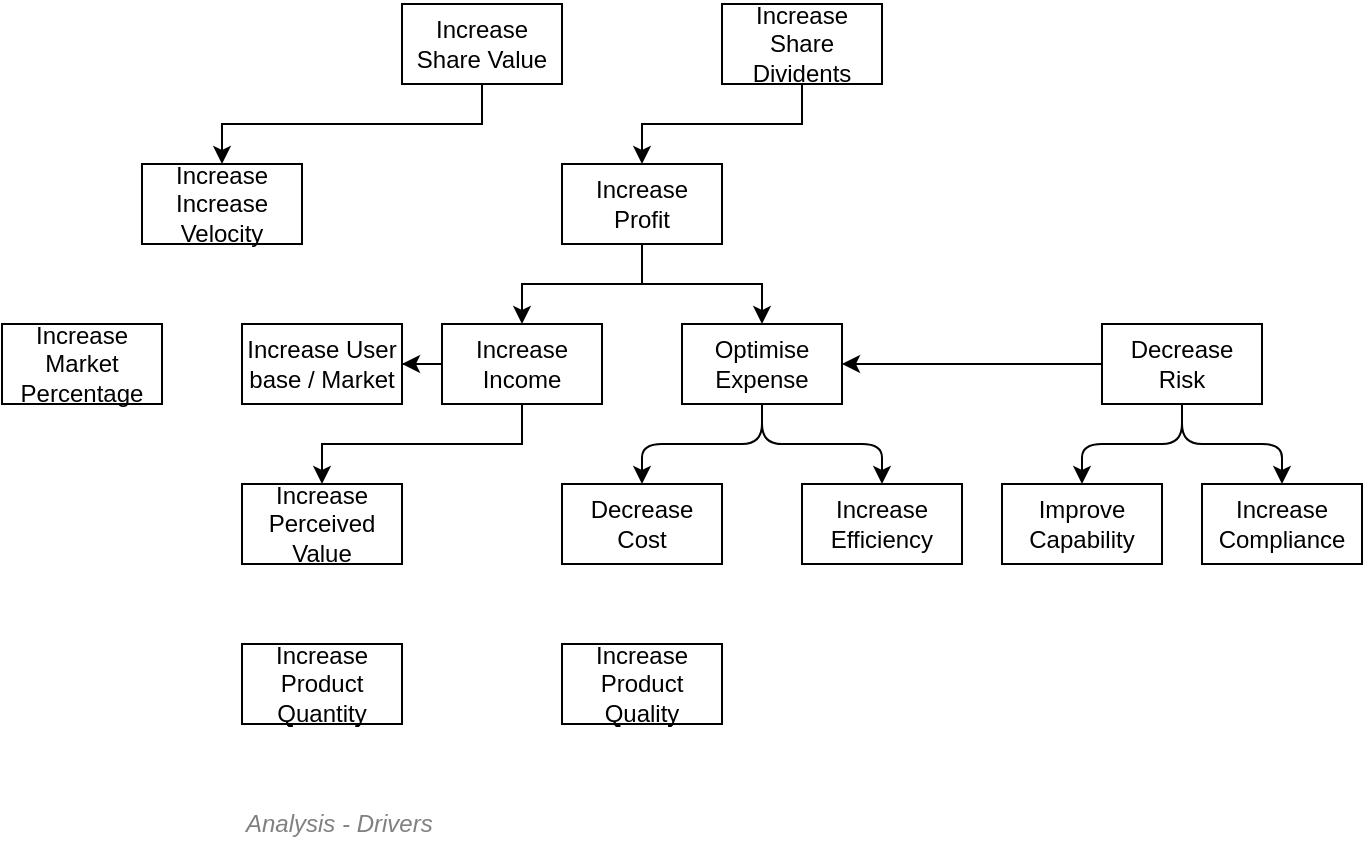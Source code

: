 <mxfile version="20.3.0" type="device"><diagram id="4QclizmJdLICRJyunnyI" name="Drivers"><mxGraphModel dx="782" dy="549" grid="1" gridSize="10" guides="1" tooltips="1" connect="1" arrows="1" fold="1" page="1" pageScale="1" pageWidth="827" pageHeight="1169" math="0" shadow="0"><root><mxCell id="Ek8s6bN6mwDeFIb-ed5M-0"/><mxCell id="Ek8s6bN6mwDeFIb-ed5M-1" value="Diagram" parent="Ek8s6bN6mwDeFIb-ed5M-0"/><mxCell id="Ek8s6bN6mwDeFIb-ed5M-2" value="&lt;font style=&quot;font-size: 12px;&quot;&gt;Increase Product Quantity&lt;br style=&quot;font-size: 12px;&quot;&gt;&lt;/font&gt;" style="rounded=1;whiteSpace=wrap;html=1;strokeWidth=1;fillColor=#FFFFFF;fontSize=12;align=center;horizontal=1;verticalAlign=middle;arcSize=6;container=0;absoluteArcSize=1;recursiveResize=0;" parent="Ek8s6bN6mwDeFIb-ed5M-1" vertex="1"><mxGeometry x="120" y="360" width="80" height="40" as="geometry"/></mxCell><mxCell id="Ek8s6bN6mwDeFIb-ed5M-3" value="&lt;font style=&quot;font-size: 12px;&quot;&gt;Increase Product Quality&lt;br style=&quot;font-size: 12px;&quot;&gt;&lt;/font&gt;" style="rounded=1;whiteSpace=wrap;html=1;strokeWidth=1;fillColor=#FFFFFF;fontSize=12;align=center;horizontal=1;verticalAlign=middle;arcSize=6;container=0;absoluteArcSize=1;recursiveResize=0;" parent="Ek8s6bN6mwDeFIb-ed5M-1" vertex="1"><mxGeometry x="280" y="360" width="80" height="40" as="geometry"/></mxCell><mxCell id="Ek8s6bN6mwDeFIb-ed5M-4" value="&lt;font style=&quot;font-size: 12px;&quot;&gt;Increase Product Quantity&lt;br style=&quot;font-size: 12px;&quot;&gt;&lt;/font&gt;" style="rounded=0;whiteSpace=wrap;html=1;strokeWidth=1;fillColor=#FFFFFF;fontSize=12;align=center;horizontal=1;verticalAlign=middle;arcSize=6;container=0;absoluteArcSize=1;recursiveResize=0;" parent="Ek8s6bN6mwDeFIb-ed5M-1" vertex="1"><mxGeometry x="120" y="360" width="80" height="40" as="geometry"/></mxCell><mxCell id="Ek8s6bN6mwDeFIb-ed5M-5" value="&lt;font style=&quot;font-size: 12px;&quot;&gt;Increase Product Quality&lt;br style=&quot;font-size: 12px;&quot;&gt;&lt;/font&gt;" style="rounded=0;whiteSpace=wrap;html=1;strokeWidth=1;fillColor=#FFFFFF;fontSize=12;align=center;horizontal=1;verticalAlign=middle;arcSize=6;container=0;absoluteArcSize=1;recursiveResize=0;" parent="Ek8s6bN6mwDeFIb-ed5M-1" vertex="1"><mxGeometry x="280" y="360" width="80" height="40" as="geometry"/></mxCell><mxCell id="Ek8s6bN6mwDeFIb-ed5M-6" value="&lt;font style=&quot;font-size: 12px;&quot;&gt;Increase User base / Market&lt;br style=&quot;font-size: 12px;&quot;&gt;&lt;/font&gt;" style="rounded=0;whiteSpace=wrap;html=1;strokeWidth=1;fillColor=#FFFFFF;fontSize=12;align=center;horizontal=1;verticalAlign=middle;arcSize=6;container=0;absoluteArcSize=1;recursiveResize=0;" parent="Ek8s6bN6mwDeFIb-ed5M-1" vertex="1"><mxGeometry x="120" y="200" width="80" height="40" as="geometry"/></mxCell><mxCell id="Ek8s6bN6mwDeFIb-ed5M-7" value="&lt;font style=&quot;font-size: 12px;&quot;&gt;Increase &lt;br style=&quot;font-size: 12px;&quot;&gt;Income&lt;br style=&quot;font-size: 12px;&quot;&gt;&lt;/font&gt;" style="rounded=0;whiteSpace=wrap;html=1;strokeWidth=1;fillColor=#FFFFFF;fontSize=12;align=center;horizontal=1;verticalAlign=middle;arcSize=6;container=0;absoluteArcSize=1;recursiveResize=0;" parent="Ek8s6bN6mwDeFIb-ed5M-1" vertex="1"><mxGeometry x="220" y="200" width="80" height="40" as="geometry"/></mxCell><mxCell id="Ek8s6bN6mwDeFIb-ed5M-8" value="&lt;font style=&quot;font-size: 12px;&quot;&gt;Optimise Expense&lt;br style=&quot;font-size: 12px;&quot;&gt;&lt;/font&gt;" style="rounded=0;whiteSpace=wrap;html=1;strokeWidth=1;fillColor=#FFFFFF;fontSize=12;align=center;horizontal=1;verticalAlign=middle;arcSize=6;container=0;absoluteArcSize=1;recursiveResize=0;" parent="Ek8s6bN6mwDeFIb-ed5M-1" vertex="1"><mxGeometry x="340" y="200" width="80" height="40" as="geometry"/></mxCell><mxCell id="Ek8s6bN6mwDeFIb-ed5M-9" value="&lt;font style=&quot;font-size: 12px;&quot;&gt;Decrease Risk&lt;br style=&quot;font-size: 12px;&quot;&gt;&lt;/font&gt;" style="rounded=0;whiteSpace=wrap;html=1;strokeWidth=1;fillColor=#FFFFFF;fontSize=12;align=center;horizontal=1;verticalAlign=middle;arcSize=6;container=0;absoluteArcSize=1;recursiveResize=0;" parent="Ek8s6bN6mwDeFIb-ed5M-1" vertex="1"><mxGeometry x="550" y="200" width="80" height="40" as="geometry"/></mxCell><mxCell id="Ek8s6bN6mwDeFIb-ed5M-10" value="&lt;font style=&quot;font-size: 12px;&quot;&gt;Decrease Cost&lt;br style=&quot;font-size: 12px;&quot;&gt;&lt;/font&gt;" style="rounded=0;whiteSpace=wrap;html=1;strokeWidth=1;fillColor=#FFFFFF;fontSize=12;align=center;horizontal=1;verticalAlign=middle;arcSize=6;container=0;absoluteArcSize=1;recursiveResize=0;" parent="Ek8s6bN6mwDeFIb-ed5M-1" vertex="1"><mxGeometry x="280" y="280" width="80" height="40" as="geometry"/></mxCell><mxCell id="Ek8s6bN6mwDeFIb-ed5M-11" value="&lt;font style=&quot;font-size: 12px;&quot;&gt;Increase Efficiency&lt;br style=&quot;font-size: 12px;&quot;&gt;&lt;/font&gt;" style="rounded=0;whiteSpace=wrap;html=1;strokeWidth=1;fillColor=#FFFFFF;fontSize=12;align=center;horizontal=1;verticalAlign=middle;arcSize=6;container=0;absoluteArcSize=1;recursiveResize=0;" parent="Ek8s6bN6mwDeFIb-ed5M-1" vertex="1"><mxGeometry x="400" y="280" width="80" height="40" as="geometry"/></mxCell><mxCell id="Ek8s6bN6mwDeFIb-ed5M-15" value="&lt;font style=&quot;font-size: 12px;&quot;&gt;Increase Efficiency&lt;br style=&quot;font-size: 12px;&quot;&gt;&lt;/font&gt;" style="rounded=0;whiteSpace=wrap;html=1;strokeWidth=1;fillColor=#FFFFFF;fontSize=12;align=center;horizontal=1;verticalAlign=middle;arcSize=6;container=0;absoluteArcSize=1;recursiveResize=0;" parent="Ek8s6bN6mwDeFIb-ed5M-1" vertex="1"><mxGeometry x="400" y="280" width="80" height="40" as="geometry"/></mxCell><mxCell id="Ek8s6bN6mwDeFIb-ed5M-16" value="&lt;font style=&quot;font-size: 12px;&quot;&gt;Increase User base / Market&lt;br style=&quot;font-size: 12px;&quot;&gt;&lt;/font&gt;" style="rounded=0;whiteSpace=wrap;html=1;strokeWidth=1;fillColor=#FFFFFF;fontSize=12;align=center;horizontal=1;verticalAlign=middle;arcSize=6;container=0;absoluteArcSize=1;recursiveResize=0;" parent="Ek8s6bN6mwDeFIb-ed5M-1" vertex="1"><mxGeometry x="120" y="200" width="80" height="40" as="geometry"/></mxCell><mxCell id="Ek8s6bN6mwDeFIb-ed5M-17" value="&lt;font style=&quot;font-size: 12px;&quot;&gt;Increase Compliance&lt;br style=&quot;font-size: 12px;&quot;&gt;&lt;/font&gt;" style="rounded=0;whiteSpace=wrap;html=1;strokeWidth=1;fillColor=#FFFFFF;fontSize=12;align=center;horizontal=1;verticalAlign=middle;arcSize=6;container=0;absoluteArcSize=1;recursiveResize=0;" parent="Ek8s6bN6mwDeFIb-ed5M-1" vertex="1"><mxGeometry x="600" y="280" width="80" height="40" as="geometry"/></mxCell><mxCell id="Ek8s6bN6mwDeFIb-ed5M-18" style="edgeStyle=orthogonalEdgeStyle;rounded=1;orthogonalLoop=1;jettySize=auto;html=1;entryX=1;entryY=0.5;entryDx=0;entryDy=0;startArrow=none;startFill=0;endArrow=classic;endFill=1;fontSize=12;fontColor=#000000;" parent="Ek8s6bN6mwDeFIb-ed5M-1" source="Ek8s6bN6mwDeFIb-ed5M-21" target="Ek8s6bN6mwDeFIb-ed5M-25" edge="1"><mxGeometry relative="1" as="geometry"/></mxCell><mxCell id="Ek8s6bN6mwDeFIb-ed5M-19" style="edgeStyle=orthogonalEdgeStyle;rounded=1;orthogonalLoop=1;jettySize=auto;html=1;entryX=0.5;entryY=0;entryDx=0;entryDy=0;startArrow=none;startFill=0;endArrow=classic;endFill=1;fontSize=12;fontColor=#000000;" parent="Ek8s6bN6mwDeFIb-ed5M-1" source="Ek8s6bN6mwDeFIb-ed5M-21" target="Ek8s6bN6mwDeFIb-ed5M-17" edge="1"><mxGeometry relative="1" as="geometry"/></mxCell><mxCell id="Ek8s6bN6mwDeFIb-ed5M-20" style="edgeStyle=orthogonalEdgeStyle;rounded=1;orthogonalLoop=1;jettySize=auto;html=1;entryX=0.5;entryY=0;entryDx=0;entryDy=0;startArrow=none;startFill=0;endArrow=classic;endFill=1;fontSize=12;fontColor=#000000;" parent="Ek8s6bN6mwDeFIb-ed5M-1" source="Ek8s6bN6mwDeFIb-ed5M-21" target="Ek8s6bN6mwDeFIb-ed5M-29" edge="1"><mxGeometry relative="1" as="geometry"/></mxCell><mxCell id="Ek8s6bN6mwDeFIb-ed5M-21" value="&lt;font style=&quot;font-size: 12px;&quot;&gt;Decrease Risk&lt;br style=&quot;font-size: 12px;&quot;&gt;&lt;/font&gt;" style="rounded=0;whiteSpace=wrap;html=1;strokeWidth=1;fillColor=#FFFFFF;fontSize=12;align=center;horizontal=1;verticalAlign=middle;arcSize=6;container=0;absoluteArcSize=1;recursiveResize=0;" parent="Ek8s6bN6mwDeFIb-ed5M-1" vertex="1"><mxGeometry x="550" y="200" width="80" height="40" as="geometry"/></mxCell><mxCell id="Ek8s6bN6mwDeFIb-ed5M-22" value="&lt;font style=&quot;font-size: 12px;&quot;&gt;Decrease Cost&lt;br style=&quot;font-size: 12px;&quot;&gt;&lt;/font&gt;" style="rounded=0;whiteSpace=wrap;html=1;strokeWidth=1;fillColor=#FFFFFF;fontSize=12;align=center;horizontal=1;verticalAlign=middle;arcSize=6;container=0;absoluteArcSize=1;recursiveResize=0;" parent="Ek8s6bN6mwDeFIb-ed5M-1" vertex="1"><mxGeometry x="280" y="280" width="80" height="40" as="geometry"/></mxCell><mxCell id="Ek8s6bN6mwDeFIb-ed5M-23" style="edgeStyle=orthogonalEdgeStyle;rounded=1;orthogonalLoop=1;jettySize=auto;html=1;entryX=0.5;entryY=0;entryDx=0;entryDy=0;startArrow=none;startFill=0;endArrow=classic;endFill=1;fontSize=12;fontColor=#000000;" parent="Ek8s6bN6mwDeFIb-ed5M-1" source="Ek8s6bN6mwDeFIb-ed5M-25" target="Ek8s6bN6mwDeFIb-ed5M-22" edge="1"><mxGeometry relative="1" as="geometry"/></mxCell><mxCell id="Ek8s6bN6mwDeFIb-ed5M-24" style="edgeStyle=orthogonalEdgeStyle;rounded=1;orthogonalLoop=1;jettySize=auto;html=1;entryX=0.5;entryY=0;entryDx=0;entryDy=0;startArrow=none;startFill=0;endArrow=classic;endFill=1;fontSize=12;fontColor=#000000;" parent="Ek8s6bN6mwDeFIb-ed5M-1" source="Ek8s6bN6mwDeFIb-ed5M-25" target="Ek8s6bN6mwDeFIb-ed5M-15" edge="1"><mxGeometry relative="1" as="geometry"/></mxCell><mxCell id="Ek8s6bN6mwDeFIb-ed5M-25" value="&lt;font style=&quot;font-size: 12px;&quot;&gt;Optimise Expense&lt;br style=&quot;font-size: 12px;&quot;&gt;&lt;/font&gt;" style="rounded=0;whiteSpace=wrap;html=1;strokeWidth=1;fillColor=#FFFFFF;fontSize=12;align=center;horizontal=1;verticalAlign=middle;arcSize=6;container=0;absoluteArcSize=1;recursiveResize=0;" parent="Ek8s6bN6mwDeFIb-ed5M-1" vertex="1"><mxGeometry x="340" y="200" width="80" height="40" as="geometry"/></mxCell><mxCell id="ZbVQi-81wkO81Oaw0ml2-9" style="edgeStyle=orthogonalEdgeStyle;rounded=0;orthogonalLoop=1;jettySize=auto;html=1;entryX=1;entryY=0.5;entryDx=0;entryDy=0;" edge="1" parent="Ek8s6bN6mwDeFIb-ed5M-1" source="Ek8s6bN6mwDeFIb-ed5M-26" target="Ek8s6bN6mwDeFIb-ed5M-16"><mxGeometry relative="1" as="geometry"/></mxCell><mxCell id="ZbVQi-81wkO81Oaw0ml2-11" style="edgeStyle=orthogonalEdgeStyle;rounded=0;orthogonalLoop=1;jettySize=auto;html=1;entryX=0.5;entryY=0;entryDx=0;entryDy=0;" edge="1" parent="Ek8s6bN6mwDeFIb-ed5M-1" source="Ek8s6bN6mwDeFIb-ed5M-26" target="ZbVQi-81wkO81Oaw0ml2-10"><mxGeometry relative="1" as="geometry"><Array as="points"><mxPoint x="260" y="260"/><mxPoint x="160" y="260"/></Array></mxGeometry></mxCell><mxCell id="Ek8s6bN6mwDeFIb-ed5M-26" value="&lt;font style=&quot;font-size: 12px;&quot;&gt;Increase &lt;br style=&quot;font-size: 12px;&quot;&gt;Income&lt;br style=&quot;font-size: 12px;&quot;&gt;&lt;/font&gt;" style="rounded=0;whiteSpace=wrap;html=1;strokeWidth=1;fillColor=#FFFFFF;fontSize=12;align=center;horizontal=1;verticalAlign=middle;arcSize=6;container=0;absoluteArcSize=1;recursiveResize=0;" parent="Ek8s6bN6mwDeFIb-ed5M-1" vertex="1"><mxGeometry x="220" y="200" width="80" height="40" as="geometry"/></mxCell><mxCell id="Ek8s6bN6mwDeFIb-ed5M-27" value="&lt;font style=&quot;font-size: 12px;&quot;&gt;Increase Product Quality&lt;br style=&quot;font-size: 12px;&quot;&gt;&lt;/font&gt;" style="rounded=0;whiteSpace=wrap;html=1;strokeWidth=1;fillColor=#FFFFFF;fontSize=12;align=center;horizontal=1;verticalAlign=middle;arcSize=6;container=0;absoluteArcSize=1;recursiveResize=0;" parent="Ek8s6bN6mwDeFIb-ed5M-1" vertex="1"><mxGeometry x="280" y="360" width="80" height="40" as="geometry"/></mxCell><mxCell id="Ek8s6bN6mwDeFIb-ed5M-28" value="&lt;font style=&quot;font-size: 12px;&quot;&gt;Increase Product Quantity&lt;br style=&quot;font-size: 12px;&quot;&gt;&lt;/font&gt;" style="rounded=0;whiteSpace=wrap;html=1;strokeWidth=1;fillColor=#FFFFFF;fontSize=12;align=center;horizontal=1;verticalAlign=middle;arcSize=6;container=0;absoluteArcSize=1;recursiveResize=0;" parent="Ek8s6bN6mwDeFIb-ed5M-1" vertex="1"><mxGeometry x="120" y="360" width="80" height="40" as="geometry"/></mxCell><mxCell id="Ek8s6bN6mwDeFIb-ed5M-29" value="&lt;font style=&quot;font-size: 12px;&quot;&gt;Improve Capability&lt;br style=&quot;font-size: 12px;&quot;&gt;&lt;/font&gt;" style="rounded=0;whiteSpace=wrap;html=1;strokeWidth=1;fillColor=#FFFFFF;fontSize=12;align=center;horizontal=1;verticalAlign=middle;arcSize=6;container=0;absoluteArcSize=1;recursiveResize=0;" parent="Ek8s6bN6mwDeFIb-ed5M-1" vertex="1"><mxGeometry x="500" y="280" width="80" height="40" as="geometry"/></mxCell><mxCell id="ZbVQi-81wkO81Oaw0ml2-7" style="edgeStyle=orthogonalEdgeStyle;rounded=0;orthogonalLoop=1;jettySize=auto;html=1;entryX=0.5;entryY=0;entryDx=0;entryDy=0;" edge="1" parent="Ek8s6bN6mwDeFIb-ed5M-1" source="ZbVQi-81wkO81Oaw0ml2-0" target="Ek8s6bN6mwDeFIb-ed5M-26"><mxGeometry relative="1" as="geometry"/></mxCell><mxCell id="ZbVQi-81wkO81Oaw0ml2-8" style="edgeStyle=orthogonalEdgeStyle;rounded=0;orthogonalLoop=1;jettySize=auto;html=1;entryX=0.5;entryY=0;entryDx=0;entryDy=0;" edge="1" parent="Ek8s6bN6mwDeFIb-ed5M-1" source="ZbVQi-81wkO81Oaw0ml2-0" target="Ek8s6bN6mwDeFIb-ed5M-25"><mxGeometry relative="1" as="geometry"/></mxCell><mxCell id="ZbVQi-81wkO81Oaw0ml2-0" value="&lt;font style=&quot;font-size: 12px;&quot;&gt;Increase &lt;br style=&quot;font-size: 12px;&quot;&gt;Profit&lt;br style=&quot;font-size: 12px;&quot;&gt;&lt;/font&gt;" style="rounded=0;whiteSpace=wrap;html=1;strokeWidth=1;fillColor=#FFFFFF;fontSize=12;align=center;horizontal=1;verticalAlign=middle;arcSize=6;container=0;absoluteArcSize=1;recursiveResize=0;" vertex="1" parent="Ek8s6bN6mwDeFIb-ed5M-1"><mxGeometry x="280" y="120" width="80" height="40" as="geometry"/></mxCell><mxCell id="ZbVQi-81wkO81Oaw0ml2-6" style="edgeStyle=orthogonalEdgeStyle;rounded=0;orthogonalLoop=1;jettySize=auto;html=1;entryX=0.5;entryY=0;entryDx=0;entryDy=0;" edge="1" parent="Ek8s6bN6mwDeFIb-ed5M-1" source="ZbVQi-81wkO81Oaw0ml2-1" target="ZbVQi-81wkO81Oaw0ml2-5"><mxGeometry relative="1" as="geometry"><Array as="points"><mxPoint x="240" y="100"/><mxPoint x="110" y="100"/></Array></mxGeometry></mxCell><mxCell id="ZbVQi-81wkO81Oaw0ml2-1" value="&lt;font style=&quot;font-size: 12px;&quot;&gt;Increase &lt;br style=&quot;font-size: 12px;&quot;&gt;Share Value&lt;br style=&quot;font-size: 12px;&quot;&gt;&lt;/font&gt;" style="rounded=0;whiteSpace=wrap;html=1;strokeWidth=1;fillColor=#FFFFFF;fontSize=12;align=center;horizontal=1;verticalAlign=middle;arcSize=6;container=0;absoluteArcSize=1;recursiveResize=0;" vertex="1" parent="Ek8s6bN6mwDeFIb-ed5M-1"><mxGeometry x="200" y="40" width="80" height="40" as="geometry"/></mxCell><mxCell id="ZbVQi-81wkO81Oaw0ml2-3" style="edgeStyle=orthogonalEdgeStyle;rounded=0;orthogonalLoop=1;jettySize=auto;html=1;entryX=0.5;entryY=0;entryDx=0;entryDy=0;" edge="1" parent="Ek8s6bN6mwDeFIb-ed5M-1" source="ZbVQi-81wkO81Oaw0ml2-2" target="ZbVQi-81wkO81Oaw0ml2-0"><mxGeometry relative="1" as="geometry"/></mxCell><mxCell id="ZbVQi-81wkO81Oaw0ml2-2" value="&lt;font style=&quot;font-size: 12px;&quot;&gt;Increase &lt;br style=&quot;font-size: 12px;&quot;&gt;Share Dividents&lt;br style=&quot;font-size: 12px;&quot;&gt;&lt;/font&gt;" style="rounded=0;whiteSpace=wrap;html=1;strokeWidth=1;fillColor=#FFFFFF;fontSize=12;align=center;horizontal=1;verticalAlign=middle;arcSize=6;container=0;absoluteArcSize=1;recursiveResize=0;" vertex="1" parent="Ek8s6bN6mwDeFIb-ed5M-1"><mxGeometry x="360" y="40" width="80" height="40" as="geometry"/></mxCell><mxCell id="ZbVQi-81wkO81Oaw0ml2-4" value="&lt;font style=&quot;font-size: 12px;&quot;&gt;Increase Market Percentage&lt;br style=&quot;font-size: 12px;&quot;&gt;&lt;/font&gt;" style="rounded=0;whiteSpace=wrap;html=1;strokeWidth=1;fillColor=#FFFFFF;fontSize=12;align=center;horizontal=1;verticalAlign=middle;arcSize=6;container=0;absoluteArcSize=1;recursiveResize=0;" vertex="1" parent="Ek8s6bN6mwDeFIb-ed5M-1"><mxGeometry y="200" width="80" height="40" as="geometry"/></mxCell><mxCell id="ZbVQi-81wkO81Oaw0ml2-5" value="&lt;font style=&quot;font-size: 12px;&quot;&gt;Increase Increase Velocity&lt;br style=&quot;font-size: 12px;&quot;&gt;&lt;/font&gt;" style="rounded=0;whiteSpace=wrap;html=1;strokeWidth=1;fillColor=#FFFFFF;fontSize=12;align=center;horizontal=1;verticalAlign=middle;arcSize=6;container=0;absoluteArcSize=1;recursiveResize=0;" vertex="1" parent="Ek8s6bN6mwDeFIb-ed5M-1"><mxGeometry x="70" y="120" width="80" height="40" as="geometry"/></mxCell><mxCell id="ZbVQi-81wkO81Oaw0ml2-10" value="&lt;font style=&quot;font-size: 12px;&quot;&gt;Increase Perceived Value&lt;br style=&quot;font-size: 12px;&quot;&gt;&lt;/font&gt;" style="rounded=0;whiteSpace=wrap;html=1;strokeWidth=1;fillColor=#FFFFFF;fontSize=12;align=center;horizontal=1;verticalAlign=middle;arcSize=6;container=0;absoluteArcSize=1;recursiveResize=0;" vertex="1" parent="Ek8s6bN6mwDeFIb-ed5M-1"><mxGeometry x="120" y="280" width="80" height="40" as="geometry"/></mxCell><mxCell id="VzKb3qo8QoJD9HxGnBqc-0" value="Title/Diagram" parent="Ek8s6bN6mwDeFIb-ed5M-0"/><mxCell id="Ek8s6bN6mwDeFIb-ed5M-30" value="&lt;font style=&quot;font-size: 12px ; font-weight: normal&quot;&gt;&lt;i style=&quot;font-size: 12px&quot;&gt;Analysis - Drivers&lt;br&gt;&lt;/i&gt;&lt;/font&gt;" style="text;strokeColor=none;fillColor=none;html=1;fontSize=12;fontStyle=1;verticalAlign=middle;align=left;shadow=0;glass=0;comic=0;opacity=30;fontColor=#808080;" parent="VzKb3qo8QoJD9HxGnBqc-0" vertex="1"><mxGeometry x="120" y="440" width="520" height="20" as="geometry"/></mxCell></root></mxGraphModel></diagram></mxfile>